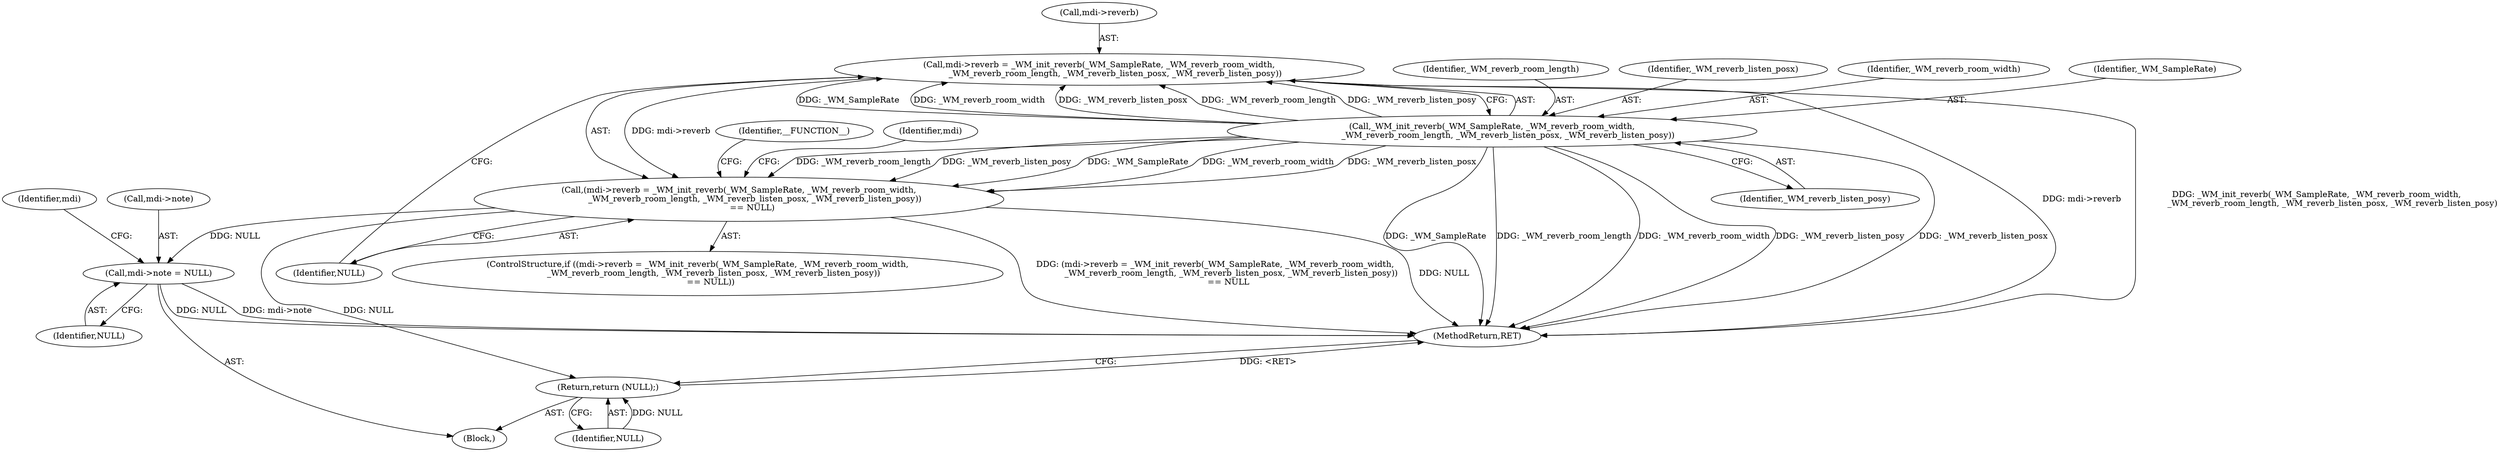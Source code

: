 digraph "0_wildmidi_660b513d99bced8783a4a5984ac2f742c74ebbdd_1@pointer" {
"1001462" [label="(Call,mdi->reverb = _WM_init_reverb(_WM_SampleRate, _WM_reverb_room_width,\n            _WM_reverb_room_length, _WM_reverb_listen_posx, _WM_reverb_listen_posy))"];
"1001466" [label="(Call,_WM_init_reverb(_WM_SampleRate, _WM_reverb_room_width,\n            _WM_reverb_room_length, _WM_reverb_listen_posx, _WM_reverb_listen_posy))"];
"1001461" [label="(Call,(mdi->reverb = _WM_init_reverb(_WM_SampleRate, _WM_reverb_room_width,\n            _WM_reverb_room_length, _WM_reverb_listen_posx, _WM_reverb_listen_posy))\n          == NULL)"];
"1001503" [label="(Call,mdi->note = NULL)"];
"1001531" [label="(Return,return (NULL);)"];
"1001531" [label="(Return,return (NULL);)"];
"1001509" [label="(Identifier,mdi)"];
"1001463" [label="(Call,mdi->reverb)"];
"1001462" [label="(Call,mdi->reverb = _WM_init_reverb(_WM_SampleRate, _WM_reverb_room_width,\n            _WM_reverb_room_length, _WM_reverb_listen_posx, _WM_reverb_listen_posy))"];
"1001503" [label="(Call,mdi->note = NULL)"];
"1001472" [label="(Identifier,NULL)"];
"1001507" [label="(Identifier,NULL)"];
"1001504" [label="(Call,mdi->note)"];
"1001533" [label="(MethodReturn,RET)"];
"1001475" [label="(Identifier,__FUNCTION__)"];
"1001532" [label="(Identifier,NULL)"];
"1001469" [label="(Identifier,_WM_reverb_room_length)"];
"1001461" [label="(Call,(mdi->reverb = _WM_init_reverb(_WM_SampleRate, _WM_reverb_room_width,\n            _WM_reverb_room_length, _WM_reverb_listen_posx, _WM_reverb_listen_posy))\n          == NULL)"];
"1001470" [label="(Identifier,_WM_reverb_listen_posx)"];
"1001468" [label="(Identifier,_WM_reverb_room_width)"];
"1001467" [label="(Identifier,_WM_SampleRate)"];
"1001484" [label="(Identifier,mdi)"];
"1001466" [label="(Call,_WM_init_reverb(_WM_SampleRate, _WM_reverb_room_width,\n            _WM_reverb_room_length, _WM_reverb_listen_posx, _WM_reverb_listen_posy))"];
"1001471" [label="(Identifier,_WM_reverb_listen_posy)"];
"1001460" [label="(ControlStructure,if ((mdi->reverb = _WM_init_reverb(_WM_SampleRate, _WM_reverb_room_width,\n            _WM_reverb_room_length, _WM_reverb_listen_posx, _WM_reverb_listen_posy))\n          == NULL))"];
"1000123" [label="(Block,)"];
"1001462" -> "1001461"  [label="AST: "];
"1001462" -> "1001466"  [label="CFG: "];
"1001463" -> "1001462"  [label="AST: "];
"1001466" -> "1001462"  [label="AST: "];
"1001472" -> "1001462"  [label="CFG: "];
"1001462" -> "1001533"  [label="DDG: mdi->reverb"];
"1001462" -> "1001533"  [label="DDG: _WM_init_reverb(_WM_SampleRate, _WM_reverb_room_width,\n            _WM_reverb_room_length, _WM_reverb_listen_posx, _WM_reverb_listen_posy)"];
"1001462" -> "1001461"  [label="DDG: mdi->reverb"];
"1001466" -> "1001462"  [label="DDG: _WM_SampleRate"];
"1001466" -> "1001462"  [label="DDG: _WM_reverb_room_width"];
"1001466" -> "1001462"  [label="DDG: _WM_reverb_listen_posx"];
"1001466" -> "1001462"  [label="DDG: _WM_reverb_room_length"];
"1001466" -> "1001462"  [label="DDG: _WM_reverb_listen_posy"];
"1001466" -> "1001471"  [label="CFG: "];
"1001467" -> "1001466"  [label="AST: "];
"1001468" -> "1001466"  [label="AST: "];
"1001469" -> "1001466"  [label="AST: "];
"1001470" -> "1001466"  [label="AST: "];
"1001471" -> "1001466"  [label="AST: "];
"1001466" -> "1001533"  [label="DDG: _WM_SampleRate"];
"1001466" -> "1001533"  [label="DDG: _WM_reverb_room_length"];
"1001466" -> "1001533"  [label="DDG: _WM_reverb_room_width"];
"1001466" -> "1001533"  [label="DDG: _WM_reverb_listen_posy"];
"1001466" -> "1001533"  [label="DDG: _WM_reverb_listen_posx"];
"1001466" -> "1001461"  [label="DDG: _WM_SampleRate"];
"1001466" -> "1001461"  [label="DDG: _WM_reverb_room_width"];
"1001466" -> "1001461"  [label="DDG: _WM_reverb_listen_posx"];
"1001466" -> "1001461"  [label="DDG: _WM_reverb_room_length"];
"1001466" -> "1001461"  [label="DDG: _WM_reverb_listen_posy"];
"1001461" -> "1001460"  [label="AST: "];
"1001461" -> "1001472"  [label="CFG: "];
"1001472" -> "1001461"  [label="AST: "];
"1001475" -> "1001461"  [label="CFG: "];
"1001484" -> "1001461"  [label="CFG: "];
"1001461" -> "1001533"  [label="DDG: (mdi->reverb = _WM_init_reverb(_WM_SampleRate, _WM_reverb_room_width,\n            _WM_reverb_room_length, _WM_reverb_listen_posx, _WM_reverb_listen_posy))\n          == NULL"];
"1001461" -> "1001533"  [label="DDG: NULL"];
"1001461" -> "1001503"  [label="DDG: NULL"];
"1001461" -> "1001531"  [label="DDG: NULL"];
"1001503" -> "1000123"  [label="AST: "];
"1001503" -> "1001507"  [label="CFG: "];
"1001504" -> "1001503"  [label="AST: "];
"1001507" -> "1001503"  [label="AST: "];
"1001509" -> "1001503"  [label="CFG: "];
"1001503" -> "1001533"  [label="DDG: mdi->note"];
"1001503" -> "1001533"  [label="DDG: NULL"];
"1001531" -> "1000123"  [label="AST: "];
"1001531" -> "1001532"  [label="CFG: "];
"1001532" -> "1001531"  [label="AST: "];
"1001533" -> "1001531"  [label="CFG: "];
"1001531" -> "1001533"  [label="DDG: <RET>"];
"1001532" -> "1001531"  [label="DDG: NULL"];
}
